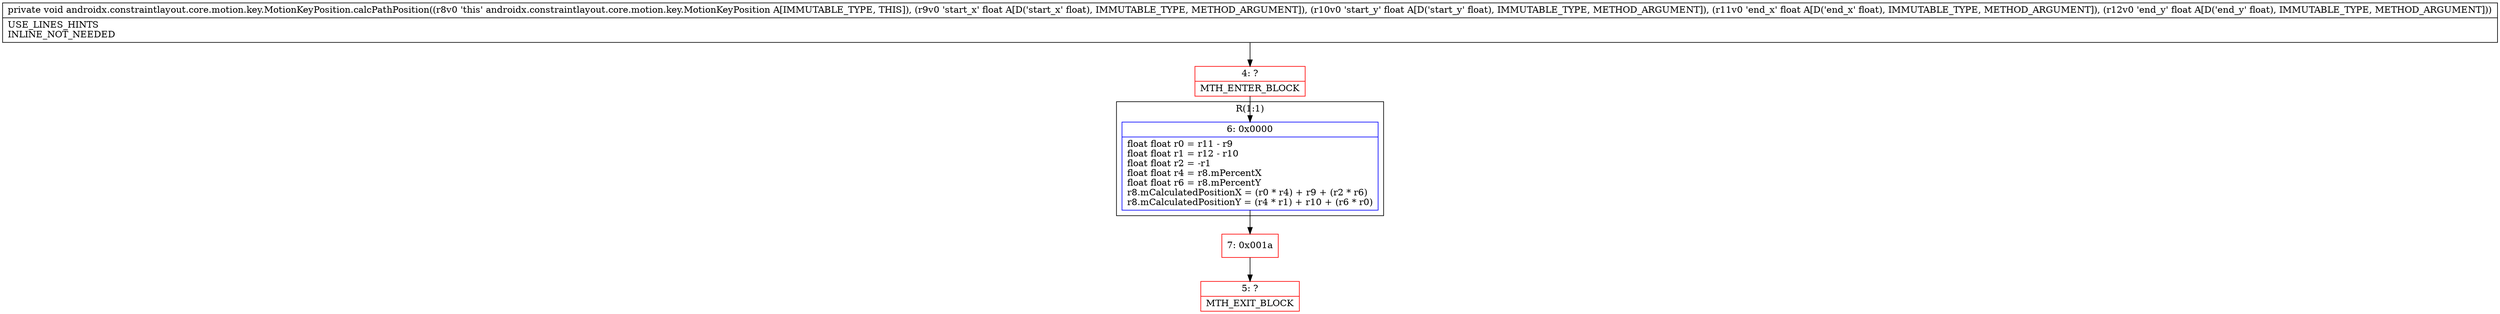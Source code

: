 digraph "CFG forandroidx.constraintlayout.core.motion.key.MotionKeyPosition.calcPathPosition(FFFF)V" {
subgraph cluster_Region_1532568142 {
label = "R(1:1)";
node [shape=record,color=blue];
Node_6 [shape=record,label="{6\:\ 0x0000|float float r0 = r11 \- r9\lfloat float r1 = r12 \- r10\lfloat float r2 = \-r1\lfloat float r4 = r8.mPercentX\lfloat float r6 = r8.mPercentY\lr8.mCalculatedPositionX = (r0 * r4) + r9 + (r2 * r6)\lr8.mCalculatedPositionY = (r4 * r1) + r10 + (r6 * r0)\l}"];
}
Node_4 [shape=record,color=red,label="{4\:\ ?|MTH_ENTER_BLOCK\l}"];
Node_7 [shape=record,color=red,label="{7\:\ 0x001a}"];
Node_5 [shape=record,color=red,label="{5\:\ ?|MTH_EXIT_BLOCK\l}"];
MethodNode[shape=record,label="{private void androidx.constraintlayout.core.motion.key.MotionKeyPosition.calcPathPosition((r8v0 'this' androidx.constraintlayout.core.motion.key.MotionKeyPosition A[IMMUTABLE_TYPE, THIS]), (r9v0 'start_x' float A[D('start_x' float), IMMUTABLE_TYPE, METHOD_ARGUMENT]), (r10v0 'start_y' float A[D('start_y' float), IMMUTABLE_TYPE, METHOD_ARGUMENT]), (r11v0 'end_x' float A[D('end_x' float), IMMUTABLE_TYPE, METHOD_ARGUMENT]), (r12v0 'end_y' float A[D('end_y' float), IMMUTABLE_TYPE, METHOD_ARGUMENT]))  | USE_LINES_HINTS\lINLINE_NOT_NEEDED\l}"];
MethodNode -> Node_4;Node_6 -> Node_7;
Node_4 -> Node_6;
Node_7 -> Node_5;
}

